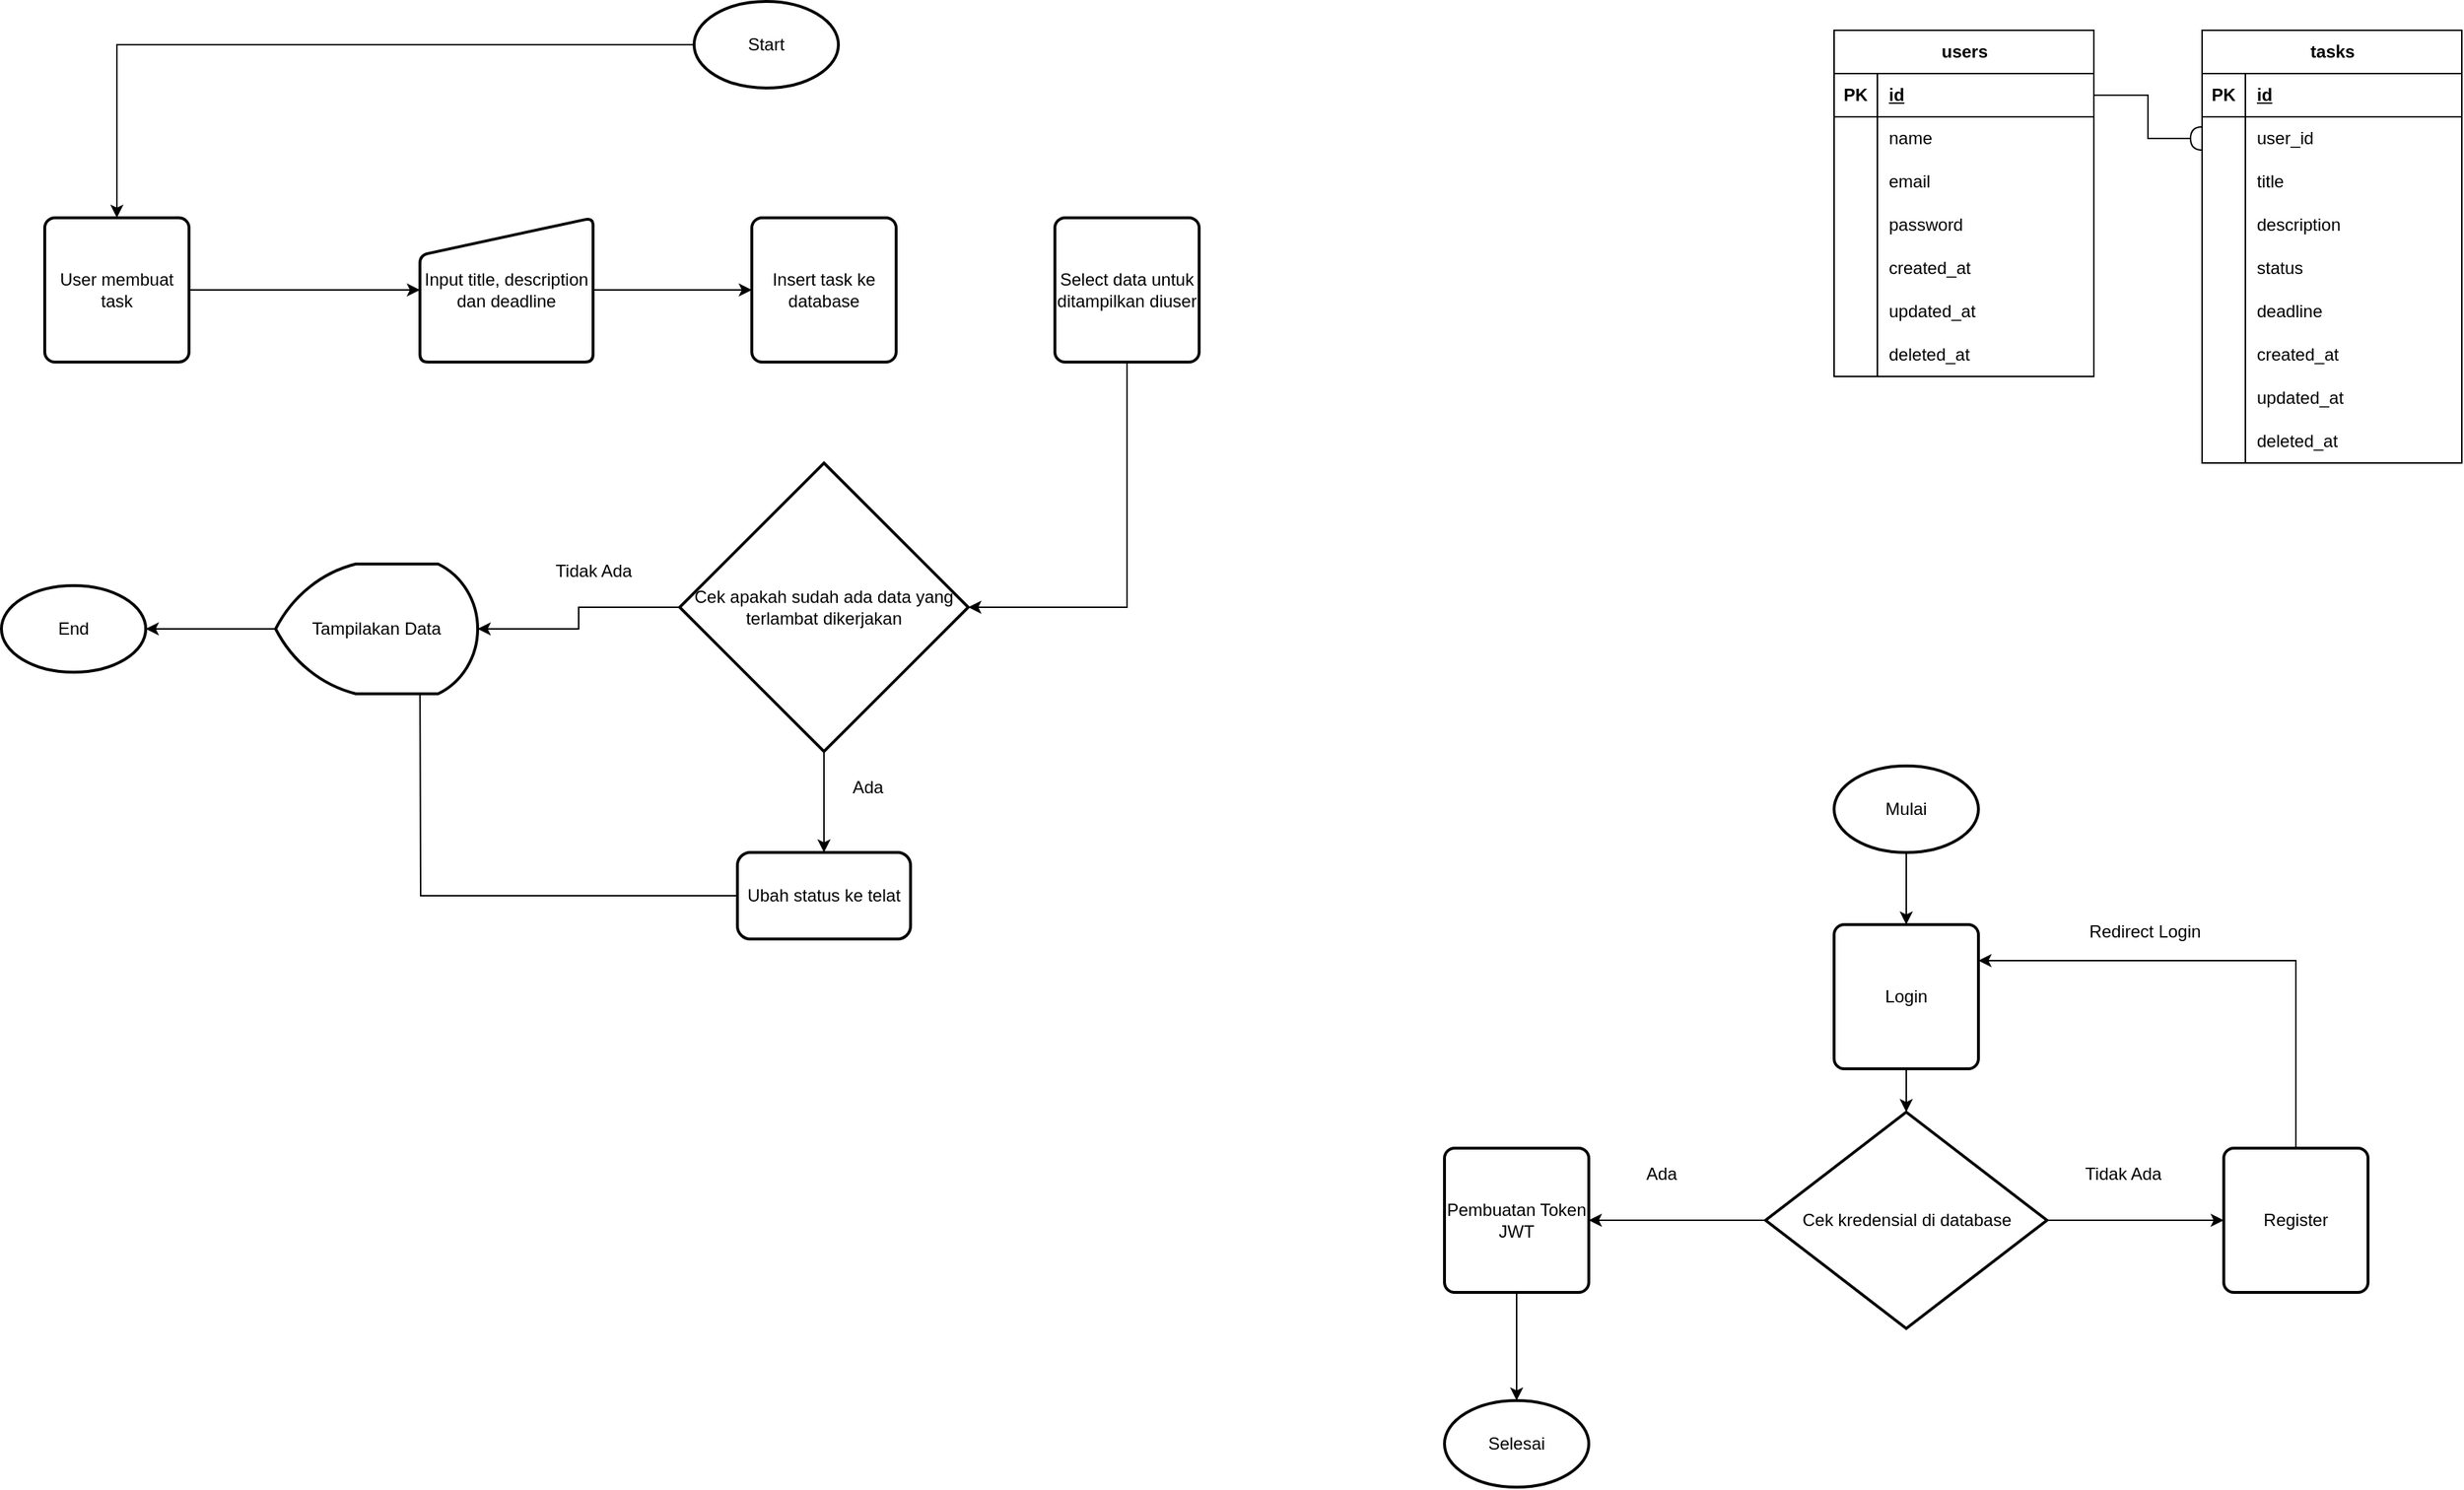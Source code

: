<mxfile version="26.3.0">
  <diagram name="Page-1" id="qlb0VSXB4_Mk3ltE-yyR">
    <mxGraphModel dx="2788" dy="739" grid="1" gridSize="10" guides="1" tooltips="1" connect="1" arrows="1" fold="1" page="1" pageScale="1" pageWidth="850" pageHeight="1100" math="0" shadow="0">
      <root>
        <mxCell id="0" />
        <mxCell id="1" parent="0" />
        <mxCell id="x04HfO-1a3lH_mX1TPH--5" value="users" style="shape=table;startSize=30;container=1;collapsible=1;childLayout=tableLayout;fixedRows=1;rowLines=0;fontStyle=1;align=center;resizeLast=1;html=1;" vertex="1" parent="1">
          <mxGeometry x="170" y="110" width="180" height="240" as="geometry" />
        </mxCell>
        <mxCell id="x04HfO-1a3lH_mX1TPH--6" value="" style="shape=tableRow;horizontal=0;startSize=0;swimlaneHead=0;swimlaneBody=0;fillColor=none;collapsible=0;dropTarget=0;points=[[0,0.5],[1,0.5]];portConstraint=eastwest;top=0;left=0;right=0;bottom=1;" vertex="1" parent="x04HfO-1a3lH_mX1TPH--5">
          <mxGeometry y="30" width="180" height="30" as="geometry" />
        </mxCell>
        <mxCell id="x04HfO-1a3lH_mX1TPH--7" value="PK" style="shape=partialRectangle;connectable=0;fillColor=none;top=0;left=0;bottom=0;right=0;fontStyle=1;overflow=hidden;whiteSpace=wrap;html=1;" vertex="1" parent="x04HfO-1a3lH_mX1TPH--6">
          <mxGeometry width="30" height="30" as="geometry">
            <mxRectangle width="30" height="30" as="alternateBounds" />
          </mxGeometry>
        </mxCell>
        <mxCell id="x04HfO-1a3lH_mX1TPH--8" value="id" style="shape=partialRectangle;connectable=0;fillColor=none;top=0;left=0;bottom=0;right=0;align=left;spacingLeft=6;fontStyle=5;overflow=hidden;whiteSpace=wrap;html=1;" vertex="1" parent="x04HfO-1a3lH_mX1TPH--6">
          <mxGeometry x="30" width="150" height="30" as="geometry">
            <mxRectangle width="150" height="30" as="alternateBounds" />
          </mxGeometry>
        </mxCell>
        <mxCell id="x04HfO-1a3lH_mX1TPH--9" value="" style="shape=tableRow;horizontal=0;startSize=0;swimlaneHead=0;swimlaneBody=0;fillColor=none;collapsible=0;dropTarget=0;points=[[0,0.5],[1,0.5]];portConstraint=eastwest;top=0;left=0;right=0;bottom=0;" vertex="1" parent="x04HfO-1a3lH_mX1TPH--5">
          <mxGeometry y="60" width="180" height="30" as="geometry" />
        </mxCell>
        <mxCell id="x04HfO-1a3lH_mX1TPH--10" value="" style="shape=partialRectangle;connectable=0;fillColor=none;top=0;left=0;bottom=0;right=0;editable=1;overflow=hidden;whiteSpace=wrap;html=1;" vertex="1" parent="x04HfO-1a3lH_mX1TPH--9">
          <mxGeometry width="30" height="30" as="geometry">
            <mxRectangle width="30" height="30" as="alternateBounds" />
          </mxGeometry>
        </mxCell>
        <mxCell id="x04HfO-1a3lH_mX1TPH--11" value="name&lt;span style=&quot;white-space: pre;&quot;&gt;&#x9;&lt;/span&gt;" style="shape=partialRectangle;connectable=0;fillColor=none;top=0;left=0;bottom=0;right=0;align=left;spacingLeft=6;overflow=hidden;whiteSpace=wrap;html=1;" vertex="1" parent="x04HfO-1a3lH_mX1TPH--9">
          <mxGeometry x="30" width="150" height="30" as="geometry">
            <mxRectangle width="150" height="30" as="alternateBounds" />
          </mxGeometry>
        </mxCell>
        <mxCell id="x04HfO-1a3lH_mX1TPH--12" value="" style="shape=tableRow;horizontal=0;startSize=0;swimlaneHead=0;swimlaneBody=0;fillColor=none;collapsible=0;dropTarget=0;points=[[0,0.5],[1,0.5]];portConstraint=eastwest;top=0;left=0;right=0;bottom=0;" vertex="1" parent="x04HfO-1a3lH_mX1TPH--5">
          <mxGeometry y="90" width="180" height="30" as="geometry" />
        </mxCell>
        <mxCell id="x04HfO-1a3lH_mX1TPH--13" value="" style="shape=partialRectangle;connectable=0;fillColor=none;top=0;left=0;bottom=0;right=0;editable=1;overflow=hidden;whiteSpace=wrap;html=1;" vertex="1" parent="x04HfO-1a3lH_mX1TPH--12">
          <mxGeometry width="30" height="30" as="geometry">
            <mxRectangle width="30" height="30" as="alternateBounds" />
          </mxGeometry>
        </mxCell>
        <mxCell id="x04HfO-1a3lH_mX1TPH--14" value="email" style="shape=partialRectangle;connectable=0;fillColor=none;top=0;left=0;bottom=0;right=0;align=left;spacingLeft=6;overflow=hidden;whiteSpace=wrap;html=1;" vertex="1" parent="x04HfO-1a3lH_mX1TPH--12">
          <mxGeometry x="30" width="150" height="30" as="geometry">
            <mxRectangle width="150" height="30" as="alternateBounds" />
          </mxGeometry>
        </mxCell>
        <mxCell id="x04HfO-1a3lH_mX1TPH--15" value="" style="shape=tableRow;horizontal=0;startSize=0;swimlaneHead=0;swimlaneBody=0;fillColor=none;collapsible=0;dropTarget=0;points=[[0,0.5],[1,0.5]];portConstraint=eastwest;top=0;left=0;right=0;bottom=0;" vertex="1" parent="x04HfO-1a3lH_mX1TPH--5">
          <mxGeometry y="120" width="180" height="30" as="geometry" />
        </mxCell>
        <mxCell id="x04HfO-1a3lH_mX1TPH--16" value="" style="shape=partialRectangle;connectable=0;fillColor=none;top=0;left=0;bottom=0;right=0;editable=1;overflow=hidden;whiteSpace=wrap;html=1;" vertex="1" parent="x04HfO-1a3lH_mX1TPH--15">
          <mxGeometry width="30" height="30" as="geometry">
            <mxRectangle width="30" height="30" as="alternateBounds" />
          </mxGeometry>
        </mxCell>
        <mxCell id="x04HfO-1a3lH_mX1TPH--17" value="password" style="shape=partialRectangle;connectable=0;fillColor=none;top=0;left=0;bottom=0;right=0;align=left;spacingLeft=6;overflow=hidden;whiteSpace=wrap;html=1;" vertex="1" parent="x04HfO-1a3lH_mX1TPH--15">
          <mxGeometry x="30" width="150" height="30" as="geometry">
            <mxRectangle width="150" height="30" as="alternateBounds" />
          </mxGeometry>
        </mxCell>
        <mxCell id="x04HfO-1a3lH_mX1TPH--21" style="shape=tableRow;horizontal=0;startSize=0;swimlaneHead=0;swimlaneBody=0;fillColor=none;collapsible=0;dropTarget=0;points=[[0,0.5],[1,0.5]];portConstraint=eastwest;top=0;left=0;right=0;bottom=0;" vertex="1" parent="x04HfO-1a3lH_mX1TPH--5">
          <mxGeometry y="150" width="180" height="30" as="geometry" />
        </mxCell>
        <mxCell id="x04HfO-1a3lH_mX1TPH--22" style="shape=partialRectangle;connectable=0;fillColor=none;top=0;left=0;bottom=0;right=0;editable=1;overflow=hidden;whiteSpace=wrap;html=1;" vertex="1" parent="x04HfO-1a3lH_mX1TPH--21">
          <mxGeometry width="30" height="30" as="geometry">
            <mxRectangle width="30" height="30" as="alternateBounds" />
          </mxGeometry>
        </mxCell>
        <mxCell id="x04HfO-1a3lH_mX1TPH--23" value="created_at" style="shape=partialRectangle;connectable=0;fillColor=none;top=0;left=0;bottom=0;right=0;align=left;spacingLeft=6;overflow=hidden;whiteSpace=wrap;html=1;" vertex="1" parent="x04HfO-1a3lH_mX1TPH--21">
          <mxGeometry x="30" width="150" height="30" as="geometry">
            <mxRectangle width="150" height="30" as="alternateBounds" />
          </mxGeometry>
        </mxCell>
        <mxCell id="x04HfO-1a3lH_mX1TPH--24" style="shape=tableRow;horizontal=0;startSize=0;swimlaneHead=0;swimlaneBody=0;fillColor=none;collapsible=0;dropTarget=0;points=[[0,0.5],[1,0.5]];portConstraint=eastwest;top=0;left=0;right=0;bottom=0;" vertex="1" parent="x04HfO-1a3lH_mX1TPH--5">
          <mxGeometry y="180" width="180" height="30" as="geometry" />
        </mxCell>
        <mxCell id="x04HfO-1a3lH_mX1TPH--25" style="shape=partialRectangle;connectable=0;fillColor=none;top=0;left=0;bottom=0;right=0;editable=1;overflow=hidden;whiteSpace=wrap;html=1;" vertex="1" parent="x04HfO-1a3lH_mX1TPH--24">
          <mxGeometry width="30" height="30" as="geometry">
            <mxRectangle width="30" height="30" as="alternateBounds" />
          </mxGeometry>
        </mxCell>
        <mxCell id="x04HfO-1a3lH_mX1TPH--26" value="updated_at&lt;span style=&quot;white-space: pre;&quot;&gt;&#x9;&lt;/span&gt;" style="shape=partialRectangle;connectable=0;fillColor=none;top=0;left=0;bottom=0;right=0;align=left;spacingLeft=6;overflow=hidden;whiteSpace=wrap;html=1;" vertex="1" parent="x04HfO-1a3lH_mX1TPH--24">
          <mxGeometry x="30" width="150" height="30" as="geometry">
            <mxRectangle width="150" height="30" as="alternateBounds" />
          </mxGeometry>
        </mxCell>
        <mxCell id="x04HfO-1a3lH_mX1TPH--27" style="shape=tableRow;horizontal=0;startSize=0;swimlaneHead=0;swimlaneBody=0;fillColor=none;collapsible=0;dropTarget=0;points=[[0,0.5],[1,0.5]];portConstraint=eastwest;top=0;left=0;right=0;bottom=0;" vertex="1" parent="x04HfO-1a3lH_mX1TPH--5">
          <mxGeometry y="210" width="180" height="30" as="geometry" />
        </mxCell>
        <mxCell id="x04HfO-1a3lH_mX1TPH--28" style="shape=partialRectangle;connectable=0;fillColor=none;top=0;left=0;bottom=0;right=0;editable=1;overflow=hidden;whiteSpace=wrap;html=1;" vertex="1" parent="x04HfO-1a3lH_mX1TPH--27">
          <mxGeometry width="30" height="30" as="geometry">
            <mxRectangle width="30" height="30" as="alternateBounds" />
          </mxGeometry>
        </mxCell>
        <mxCell id="x04HfO-1a3lH_mX1TPH--29" value="deleted_at" style="shape=partialRectangle;connectable=0;fillColor=none;top=0;left=0;bottom=0;right=0;align=left;spacingLeft=6;overflow=hidden;whiteSpace=wrap;html=1;" vertex="1" parent="x04HfO-1a3lH_mX1TPH--27">
          <mxGeometry x="30" width="150" height="30" as="geometry">
            <mxRectangle width="150" height="30" as="alternateBounds" />
          </mxGeometry>
        </mxCell>
        <mxCell id="x04HfO-1a3lH_mX1TPH--30" value="tasks" style="shape=table;startSize=30;container=1;collapsible=1;childLayout=tableLayout;fixedRows=1;rowLines=0;fontStyle=1;align=center;resizeLast=1;html=1;" vertex="1" parent="1">
          <mxGeometry x="425" y="110" width="180" height="300" as="geometry" />
        </mxCell>
        <mxCell id="x04HfO-1a3lH_mX1TPH--31" value="" style="shape=tableRow;horizontal=0;startSize=0;swimlaneHead=0;swimlaneBody=0;fillColor=none;collapsible=0;dropTarget=0;points=[[0,0.5],[1,0.5]];portConstraint=eastwest;top=0;left=0;right=0;bottom=1;" vertex="1" parent="x04HfO-1a3lH_mX1TPH--30">
          <mxGeometry y="30" width="180" height="30" as="geometry" />
        </mxCell>
        <mxCell id="x04HfO-1a3lH_mX1TPH--32" value="PK" style="shape=partialRectangle;connectable=0;fillColor=none;top=0;left=0;bottom=0;right=0;fontStyle=1;overflow=hidden;whiteSpace=wrap;html=1;" vertex="1" parent="x04HfO-1a3lH_mX1TPH--31">
          <mxGeometry width="30" height="30" as="geometry">
            <mxRectangle width="30" height="30" as="alternateBounds" />
          </mxGeometry>
        </mxCell>
        <mxCell id="x04HfO-1a3lH_mX1TPH--33" value="id" style="shape=partialRectangle;connectable=0;fillColor=none;top=0;left=0;bottom=0;right=0;align=left;spacingLeft=6;fontStyle=5;overflow=hidden;whiteSpace=wrap;html=1;" vertex="1" parent="x04HfO-1a3lH_mX1TPH--31">
          <mxGeometry x="30" width="150" height="30" as="geometry">
            <mxRectangle width="150" height="30" as="alternateBounds" />
          </mxGeometry>
        </mxCell>
        <mxCell id="x04HfO-1a3lH_mX1TPH--34" value="" style="shape=tableRow;horizontal=0;startSize=0;swimlaneHead=0;swimlaneBody=0;fillColor=none;collapsible=0;dropTarget=0;points=[[0,0.5],[1,0.5]];portConstraint=eastwest;top=0;left=0;right=0;bottom=0;" vertex="1" parent="x04HfO-1a3lH_mX1TPH--30">
          <mxGeometry y="60" width="180" height="30" as="geometry" />
        </mxCell>
        <mxCell id="x04HfO-1a3lH_mX1TPH--35" value="" style="shape=partialRectangle;connectable=0;fillColor=none;top=0;left=0;bottom=0;right=0;editable=1;overflow=hidden;whiteSpace=wrap;html=1;" vertex="1" parent="x04HfO-1a3lH_mX1TPH--34">
          <mxGeometry width="30" height="30" as="geometry">
            <mxRectangle width="30" height="30" as="alternateBounds" />
          </mxGeometry>
        </mxCell>
        <mxCell id="x04HfO-1a3lH_mX1TPH--36" value="user_id&lt;span style=&quot;white-space: pre;&quot;&gt;&#x9;&lt;/span&gt;" style="shape=partialRectangle;connectable=0;fillColor=none;top=0;left=0;bottom=0;right=0;align=left;spacingLeft=6;overflow=hidden;whiteSpace=wrap;html=1;" vertex="1" parent="x04HfO-1a3lH_mX1TPH--34">
          <mxGeometry x="30" width="150" height="30" as="geometry">
            <mxRectangle width="150" height="30" as="alternateBounds" />
          </mxGeometry>
        </mxCell>
        <mxCell id="x04HfO-1a3lH_mX1TPH--37" value="" style="shape=tableRow;horizontal=0;startSize=0;swimlaneHead=0;swimlaneBody=0;fillColor=none;collapsible=0;dropTarget=0;points=[[0,0.5],[1,0.5]];portConstraint=eastwest;top=0;left=0;right=0;bottom=0;" vertex="1" parent="x04HfO-1a3lH_mX1TPH--30">
          <mxGeometry y="90" width="180" height="30" as="geometry" />
        </mxCell>
        <mxCell id="x04HfO-1a3lH_mX1TPH--38" value="" style="shape=partialRectangle;connectable=0;fillColor=none;top=0;left=0;bottom=0;right=0;editable=1;overflow=hidden;whiteSpace=wrap;html=1;" vertex="1" parent="x04HfO-1a3lH_mX1TPH--37">
          <mxGeometry width="30" height="30" as="geometry">
            <mxRectangle width="30" height="30" as="alternateBounds" />
          </mxGeometry>
        </mxCell>
        <mxCell id="x04HfO-1a3lH_mX1TPH--39" value="title&lt;span style=&quot;white-space: pre;&quot;&gt;&#x9;&lt;/span&gt;" style="shape=partialRectangle;connectable=0;fillColor=none;top=0;left=0;bottom=0;right=0;align=left;spacingLeft=6;overflow=hidden;whiteSpace=wrap;html=1;" vertex="1" parent="x04HfO-1a3lH_mX1TPH--37">
          <mxGeometry x="30" width="150" height="30" as="geometry">
            <mxRectangle width="150" height="30" as="alternateBounds" />
          </mxGeometry>
        </mxCell>
        <mxCell id="x04HfO-1a3lH_mX1TPH--40" value="" style="shape=tableRow;horizontal=0;startSize=0;swimlaneHead=0;swimlaneBody=0;fillColor=none;collapsible=0;dropTarget=0;points=[[0,0.5],[1,0.5]];portConstraint=eastwest;top=0;left=0;right=0;bottom=0;" vertex="1" parent="x04HfO-1a3lH_mX1TPH--30">
          <mxGeometry y="120" width="180" height="30" as="geometry" />
        </mxCell>
        <mxCell id="x04HfO-1a3lH_mX1TPH--41" value="" style="shape=partialRectangle;connectable=0;fillColor=none;top=0;left=0;bottom=0;right=0;editable=1;overflow=hidden;whiteSpace=wrap;html=1;" vertex="1" parent="x04HfO-1a3lH_mX1TPH--40">
          <mxGeometry width="30" height="30" as="geometry">
            <mxRectangle width="30" height="30" as="alternateBounds" />
          </mxGeometry>
        </mxCell>
        <mxCell id="x04HfO-1a3lH_mX1TPH--42" value="&lt;div&gt;description&lt;/div&gt;" style="shape=partialRectangle;connectable=0;fillColor=none;top=0;left=0;bottom=0;right=0;align=left;spacingLeft=6;overflow=hidden;whiteSpace=wrap;html=1;" vertex="1" parent="x04HfO-1a3lH_mX1TPH--40">
          <mxGeometry x="30" width="150" height="30" as="geometry">
            <mxRectangle width="150" height="30" as="alternateBounds" />
          </mxGeometry>
        </mxCell>
        <mxCell id="x04HfO-1a3lH_mX1TPH--43" style="shape=tableRow;horizontal=0;startSize=0;swimlaneHead=0;swimlaneBody=0;fillColor=none;collapsible=0;dropTarget=0;points=[[0,0.5],[1,0.5]];portConstraint=eastwest;top=0;left=0;right=0;bottom=0;" vertex="1" parent="x04HfO-1a3lH_mX1TPH--30">
          <mxGeometry y="150" width="180" height="30" as="geometry" />
        </mxCell>
        <mxCell id="x04HfO-1a3lH_mX1TPH--44" style="shape=partialRectangle;connectable=0;fillColor=none;top=0;left=0;bottom=0;right=0;editable=1;overflow=hidden;whiteSpace=wrap;html=1;" vertex="1" parent="x04HfO-1a3lH_mX1TPH--43">
          <mxGeometry width="30" height="30" as="geometry">
            <mxRectangle width="30" height="30" as="alternateBounds" />
          </mxGeometry>
        </mxCell>
        <mxCell id="x04HfO-1a3lH_mX1TPH--45" value="status&lt;span style=&quot;white-space: pre;&quot;&gt;&#x9;&lt;/span&gt;" style="shape=partialRectangle;connectable=0;fillColor=none;top=0;left=0;bottom=0;right=0;align=left;spacingLeft=6;overflow=hidden;whiteSpace=wrap;html=1;" vertex="1" parent="x04HfO-1a3lH_mX1TPH--43">
          <mxGeometry x="30" width="150" height="30" as="geometry">
            <mxRectangle width="150" height="30" as="alternateBounds" />
          </mxGeometry>
        </mxCell>
        <mxCell id="x04HfO-1a3lH_mX1TPH--46" style="shape=tableRow;horizontal=0;startSize=0;swimlaneHead=0;swimlaneBody=0;fillColor=none;collapsible=0;dropTarget=0;points=[[0,0.5],[1,0.5]];portConstraint=eastwest;top=0;left=0;right=0;bottom=0;" vertex="1" parent="x04HfO-1a3lH_mX1TPH--30">
          <mxGeometry y="180" width="180" height="30" as="geometry" />
        </mxCell>
        <mxCell id="x04HfO-1a3lH_mX1TPH--47" value="" style="shape=partialRectangle;connectable=0;fillColor=none;top=0;left=0;bottom=0;right=0;editable=1;overflow=hidden;whiteSpace=wrap;html=1;" vertex="1" parent="x04HfO-1a3lH_mX1TPH--46">
          <mxGeometry width="30" height="30" as="geometry">
            <mxRectangle width="30" height="30" as="alternateBounds" />
          </mxGeometry>
        </mxCell>
        <mxCell id="x04HfO-1a3lH_mX1TPH--48" value="deadline&lt;span style=&quot;white-space: pre;&quot;&gt;&#x9;&lt;/span&gt;" style="shape=partialRectangle;connectable=0;fillColor=none;top=0;left=0;bottom=0;right=0;align=left;spacingLeft=6;overflow=hidden;whiteSpace=wrap;html=1;" vertex="1" parent="x04HfO-1a3lH_mX1TPH--46">
          <mxGeometry x="30" width="150" height="30" as="geometry">
            <mxRectangle width="150" height="30" as="alternateBounds" />
          </mxGeometry>
        </mxCell>
        <mxCell id="x04HfO-1a3lH_mX1TPH--49" style="shape=tableRow;horizontal=0;startSize=0;swimlaneHead=0;swimlaneBody=0;fillColor=none;collapsible=0;dropTarget=0;points=[[0,0.5],[1,0.5]];portConstraint=eastwest;top=0;left=0;right=0;bottom=0;" vertex="1" parent="x04HfO-1a3lH_mX1TPH--30">
          <mxGeometry y="210" width="180" height="30" as="geometry" />
        </mxCell>
        <mxCell id="x04HfO-1a3lH_mX1TPH--50" style="shape=partialRectangle;connectable=0;fillColor=none;top=0;left=0;bottom=0;right=0;editable=1;overflow=hidden;whiteSpace=wrap;html=1;" vertex="1" parent="x04HfO-1a3lH_mX1TPH--49">
          <mxGeometry width="30" height="30" as="geometry">
            <mxRectangle width="30" height="30" as="alternateBounds" />
          </mxGeometry>
        </mxCell>
        <mxCell id="x04HfO-1a3lH_mX1TPH--51" value="created_at&lt;span style=&quot;white-space: pre;&quot;&gt;&#x9;&lt;/span&gt;" style="shape=partialRectangle;connectable=0;fillColor=none;top=0;left=0;bottom=0;right=0;align=left;spacingLeft=6;overflow=hidden;whiteSpace=wrap;html=1;" vertex="1" parent="x04HfO-1a3lH_mX1TPH--49">
          <mxGeometry x="30" width="150" height="30" as="geometry">
            <mxRectangle width="150" height="30" as="alternateBounds" />
          </mxGeometry>
        </mxCell>
        <mxCell id="x04HfO-1a3lH_mX1TPH--52" style="shape=tableRow;horizontal=0;startSize=0;swimlaneHead=0;swimlaneBody=0;fillColor=none;collapsible=0;dropTarget=0;points=[[0,0.5],[1,0.5]];portConstraint=eastwest;top=0;left=0;right=0;bottom=0;" vertex="1" parent="x04HfO-1a3lH_mX1TPH--30">
          <mxGeometry y="240" width="180" height="30" as="geometry" />
        </mxCell>
        <mxCell id="x04HfO-1a3lH_mX1TPH--53" style="shape=partialRectangle;connectable=0;fillColor=none;top=0;left=0;bottom=0;right=0;editable=1;overflow=hidden;whiteSpace=wrap;html=1;" vertex="1" parent="x04HfO-1a3lH_mX1TPH--52">
          <mxGeometry width="30" height="30" as="geometry">
            <mxRectangle width="30" height="30" as="alternateBounds" />
          </mxGeometry>
        </mxCell>
        <mxCell id="x04HfO-1a3lH_mX1TPH--54" value="updated_at" style="shape=partialRectangle;connectable=0;fillColor=none;top=0;left=0;bottom=0;right=0;align=left;spacingLeft=6;overflow=hidden;whiteSpace=wrap;html=1;" vertex="1" parent="x04HfO-1a3lH_mX1TPH--52">
          <mxGeometry x="30" width="150" height="30" as="geometry">
            <mxRectangle width="150" height="30" as="alternateBounds" />
          </mxGeometry>
        </mxCell>
        <mxCell id="x04HfO-1a3lH_mX1TPH--55" style="shape=tableRow;horizontal=0;startSize=0;swimlaneHead=0;swimlaneBody=0;fillColor=none;collapsible=0;dropTarget=0;points=[[0,0.5],[1,0.5]];portConstraint=eastwest;top=0;left=0;right=0;bottom=0;" vertex="1" parent="x04HfO-1a3lH_mX1TPH--30">
          <mxGeometry y="270" width="180" height="30" as="geometry" />
        </mxCell>
        <mxCell id="x04HfO-1a3lH_mX1TPH--56" style="shape=partialRectangle;connectable=0;fillColor=none;top=0;left=0;bottom=0;right=0;editable=1;overflow=hidden;whiteSpace=wrap;html=1;" vertex="1" parent="x04HfO-1a3lH_mX1TPH--55">
          <mxGeometry width="30" height="30" as="geometry">
            <mxRectangle width="30" height="30" as="alternateBounds" />
          </mxGeometry>
        </mxCell>
        <mxCell id="x04HfO-1a3lH_mX1TPH--57" value="deleted_at" style="shape=partialRectangle;connectable=0;fillColor=none;top=0;left=0;bottom=0;right=0;align=left;spacingLeft=6;overflow=hidden;whiteSpace=wrap;html=1;" vertex="1" parent="x04HfO-1a3lH_mX1TPH--55">
          <mxGeometry x="30" width="150" height="30" as="geometry">
            <mxRectangle width="150" height="30" as="alternateBounds" />
          </mxGeometry>
        </mxCell>
        <mxCell id="x04HfO-1a3lH_mX1TPH--58" style="edgeStyle=orthogonalEdgeStyle;rounded=0;orthogonalLoop=1;jettySize=auto;html=1;entryX=0;entryY=0.5;entryDx=0;entryDy=0;endArrow=halfCircle;endFill=0;" edge="1" parent="1" source="x04HfO-1a3lH_mX1TPH--6" target="x04HfO-1a3lH_mX1TPH--34">
          <mxGeometry relative="1" as="geometry" />
        </mxCell>
        <mxCell id="x04HfO-1a3lH_mX1TPH--62" style="edgeStyle=orthogonalEdgeStyle;rounded=0;orthogonalLoop=1;jettySize=auto;html=1;entryX=0.5;entryY=0;entryDx=0;entryDy=0;" edge="1" parent="1" source="x04HfO-1a3lH_mX1TPH--59" target="x04HfO-1a3lH_mX1TPH--61">
          <mxGeometry relative="1" as="geometry" />
        </mxCell>
        <mxCell id="x04HfO-1a3lH_mX1TPH--59" value="Mulai" style="strokeWidth=2;html=1;shape=mxgraph.flowchart.start_1;whiteSpace=wrap;" vertex="1" parent="1">
          <mxGeometry x="170" y="620" width="100" height="60" as="geometry" />
        </mxCell>
        <mxCell id="x04HfO-1a3lH_mX1TPH--64" style="edgeStyle=orthogonalEdgeStyle;rounded=0;orthogonalLoop=1;jettySize=auto;html=1;" edge="1" parent="1" source="x04HfO-1a3lH_mX1TPH--60" target="x04HfO-1a3lH_mX1TPH--66">
          <mxGeometry relative="1" as="geometry">
            <mxPoint x="440" y="935" as="targetPoint" />
          </mxGeometry>
        </mxCell>
        <mxCell id="x04HfO-1a3lH_mX1TPH--69" style="edgeStyle=orthogonalEdgeStyle;rounded=0;orthogonalLoop=1;jettySize=auto;html=1;" edge="1" parent="1" source="x04HfO-1a3lH_mX1TPH--60" target="x04HfO-1a3lH_mX1TPH--71">
          <mxGeometry relative="1" as="geometry">
            <mxPoint x="-20" y="935" as="targetPoint" />
          </mxGeometry>
        </mxCell>
        <mxCell id="x04HfO-1a3lH_mX1TPH--60" value="Cek kredensial di database" style="strokeWidth=2;html=1;shape=mxgraph.flowchart.decision;whiteSpace=wrap;" vertex="1" parent="1">
          <mxGeometry x="122.5" y="860" width="195" height="150" as="geometry" />
        </mxCell>
        <mxCell id="x04HfO-1a3lH_mX1TPH--61" value="Login" style="rounded=1;whiteSpace=wrap;html=1;absoluteArcSize=1;arcSize=14;strokeWidth=2;" vertex="1" parent="1">
          <mxGeometry x="170" y="730" width="100" height="100" as="geometry" />
        </mxCell>
        <mxCell id="x04HfO-1a3lH_mX1TPH--63" style="edgeStyle=orthogonalEdgeStyle;rounded=0;orthogonalLoop=1;jettySize=auto;html=1;entryX=0.5;entryY=0;entryDx=0;entryDy=0;entryPerimeter=0;" edge="1" parent="1" source="x04HfO-1a3lH_mX1TPH--61" target="x04HfO-1a3lH_mX1TPH--60">
          <mxGeometry relative="1" as="geometry" />
        </mxCell>
        <mxCell id="x04HfO-1a3lH_mX1TPH--65" value="Tidak Ada" style="text;html=1;align=center;verticalAlign=middle;resizable=0;points=[];autosize=1;strokeColor=none;fillColor=none;" vertex="1" parent="1">
          <mxGeometry x="330" y="888" width="80" height="30" as="geometry" />
        </mxCell>
        <mxCell id="x04HfO-1a3lH_mX1TPH--67" style="edgeStyle=orthogonalEdgeStyle;rounded=0;orthogonalLoop=1;jettySize=auto;html=1;entryX=1;entryY=0.25;entryDx=0;entryDy=0;" edge="1" parent="1" source="x04HfO-1a3lH_mX1TPH--66" target="x04HfO-1a3lH_mX1TPH--61">
          <mxGeometry relative="1" as="geometry">
            <mxPoint x="560" y="750" as="targetPoint" />
            <Array as="points">
              <mxPoint x="490" y="755" />
            </Array>
          </mxGeometry>
        </mxCell>
        <mxCell id="x04HfO-1a3lH_mX1TPH--66" value="Register" style="rounded=1;whiteSpace=wrap;html=1;absoluteArcSize=1;arcSize=14;strokeWidth=2;" vertex="1" parent="1">
          <mxGeometry x="440" y="885" width="100" height="100" as="geometry" />
        </mxCell>
        <mxCell id="x04HfO-1a3lH_mX1TPH--68" value="Redirect Login" style="text;html=1;align=center;verticalAlign=middle;resizable=0;points=[];autosize=1;strokeColor=none;fillColor=none;" vertex="1" parent="1">
          <mxGeometry x="335" y="720" width="100" height="30" as="geometry" />
        </mxCell>
        <mxCell id="x04HfO-1a3lH_mX1TPH--70" value="Ada" style="text;html=1;align=center;verticalAlign=middle;resizable=0;points=[];autosize=1;strokeColor=none;fillColor=none;" vertex="1" parent="1">
          <mxGeometry x="30" y="888" width="40" height="30" as="geometry" />
        </mxCell>
        <mxCell id="x04HfO-1a3lH_mX1TPH--71" value="Pembuatan Token JWT" style="rounded=1;whiteSpace=wrap;html=1;absoluteArcSize=1;arcSize=14;strokeWidth=2;" vertex="1" parent="1">
          <mxGeometry x="-100" y="885" width="100" height="100" as="geometry" />
        </mxCell>
        <mxCell id="x04HfO-1a3lH_mX1TPH--72" value="Selesai" style="strokeWidth=2;html=1;shape=mxgraph.flowchart.start_1;whiteSpace=wrap;" vertex="1" parent="1">
          <mxGeometry x="-100" y="1060" width="100" height="60" as="geometry" />
        </mxCell>
        <mxCell id="x04HfO-1a3lH_mX1TPH--73" style="edgeStyle=orthogonalEdgeStyle;rounded=0;orthogonalLoop=1;jettySize=auto;html=1;entryX=0.5;entryY=0;entryDx=0;entryDy=0;entryPerimeter=0;" edge="1" parent="1" source="x04HfO-1a3lH_mX1TPH--71" target="x04HfO-1a3lH_mX1TPH--72">
          <mxGeometry relative="1" as="geometry" />
        </mxCell>
        <mxCell id="x04HfO-1a3lH_mX1TPH--77" value="" style="edgeStyle=orthogonalEdgeStyle;rounded=0;orthogonalLoop=1;jettySize=auto;html=1;" edge="1" parent="1" source="x04HfO-1a3lH_mX1TPH--74" target="x04HfO-1a3lH_mX1TPH--75">
          <mxGeometry relative="1" as="geometry" />
        </mxCell>
        <mxCell id="x04HfO-1a3lH_mX1TPH--74" value="Start" style="strokeWidth=2;html=1;shape=mxgraph.flowchart.start_1;whiteSpace=wrap;" vertex="1" parent="1">
          <mxGeometry x="-620" y="90" width="100" height="60" as="geometry" />
        </mxCell>
        <mxCell id="x04HfO-1a3lH_mX1TPH--78" style="edgeStyle=orthogonalEdgeStyle;rounded=0;orthogonalLoop=1;jettySize=auto;html=1;" edge="1" parent="1" source="x04HfO-1a3lH_mX1TPH--75" target="x04HfO-1a3lH_mX1TPH--76">
          <mxGeometry relative="1" as="geometry" />
        </mxCell>
        <mxCell id="x04HfO-1a3lH_mX1TPH--75" value="User membuat task" style="rounded=1;whiteSpace=wrap;html=1;absoluteArcSize=1;arcSize=14;strokeWidth=2;" vertex="1" parent="1">
          <mxGeometry x="-1070" y="240" width="100" height="100" as="geometry" />
        </mxCell>
        <mxCell id="x04HfO-1a3lH_mX1TPH--80" value="" style="edgeStyle=orthogonalEdgeStyle;rounded=0;orthogonalLoop=1;jettySize=auto;html=1;" edge="1" parent="1" source="x04HfO-1a3lH_mX1TPH--76" target="x04HfO-1a3lH_mX1TPH--79">
          <mxGeometry relative="1" as="geometry" />
        </mxCell>
        <mxCell id="x04HfO-1a3lH_mX1TPH--76" value="Input title, description dan deadline" style="html=1;strokeWidth=2;shape=manualInput;whiteSpace=wrap;rounded=1;size=26;arcSize=11;" vertex="1" parent="1">
          <mxGeometry x="-810" y="240" width="120" height="100" as="geometry" />
        </mxCell>
        <mxCell id="x04HfO-1a3lH_mX1TPH--79" value="Insert task ke database" style="rounded=1;whiteSpace=wrap;html=1;absoluteArcSize=1;arcSize=14;strokeWidth=2;" vertex="1" parent="1">
          <mxGeometry x="-580" y="240" width="100" height="100" as="geometry" />
        </mxCell>
        <mxCell id="x04HfO-1a3lH_mX1TPH--88" value="" style="edgeStyle=orthogonalEdgeStyle;rounded=0;orthogonalLoop=1;jettySize=auto;html=1;" edge="1" parent="1" source="x04HfO-1a3lH_mX1TPH--81" target="x04HfO-1a3lH_mX1TPH--87">
          <mxGeometry relative="1" as="geometry" />
        </mxCell>
        <mxCell id="x04HfO-1a3lH_mX1TPH--99" value="" style="edgeStyle=orthogonalEdgeStyle;rounded=0;orthogonalLoop=1;jettySize=auto;html=1;entryX=1;entryY=0.5;entryDx=0;entryDy=0;entryPerimeter=0;" edge="1" parent="1" source="x04HfO-1a3lH_mX1TPH--81" target="x04HfO-1a3lH_mX1TPH--100">
          <mxGeometry relative="1" as="geometry">
            <mxPoint x="-750" y="510" as="targetPoint" />
          </mxGeometry>
        </mxCell>
        <mxCell id="x04HfO-1a3lH_mX1TPH--81" value="Cek apakah sudah ada data yang terlambat dikerjakan" style="strokeWidth=2;html=1;shape=mxgraph.flowchart.decision;whiteSpace=wrap;" vertex="1" parent="1">
          <mxGeometry x="-630" y="410" width="200" height="200" as="geometry" />
        </mxCell>
        <mxCell id="x04HfO-1a3lH_mX1TPH--95" value="" style="edgeStyle=orthogonalEdgeStyle;rounded=0;orthogonalLoop=1;jettySize=auto;html=1;entryX=1;entryY=0.5;entryDx=0;entryDy=0;entryPerimeter=0;" edge="1" parent="1" source="x04HfO-1a3lH_mX1TPH--82" target="x04HfO-1a3lH_mX1TPH--81">
          <mxGeometry relative="1" as="geometry">
            <mxPoint x="-320" y="420" as="targetPoint" />
            <Array as="points">
              <mxPoint x="-320" y="510" />
            </Array>
          </mxGeometry>
        </mxCell>
        <mxCell id="x04HfO-1a3lH_mX1TPH--82" value="Select data untuk ditampilkan diuser" style="rounded=1;whiteSpace=wrap;html=1;absoluteArcSize=1;arcSize=14;strokeWidth=2;" vertex="1" parent="1">
          <mxGeometry x="-370" y="240" width="100" height="100" as="geometry" />
        </mxCell>
        <mxCell id="x04HfO-1a3lH_mX1TPH--101" style="edgeStyle=orthogonalEdgeStyle;rounded=0;orthogonalLoop=1;jettySize=auto;html=1;" edge="1" parent="1" source="x04HfO-1a3lH_mX1TPH--87">
          <mxGeometry relative="1" as="geometry">
            <mxPoint x="-810" y="550" as="targetPoint" />
          </mxGeometry>
        </mxCell>
        <mxCell id="x04HfO-1a3lH_mX1TPH--87" value="Ubah status ke telat" style="rounded=1;whiteSpace=wrap;html=1;strokeWidth=2;" vertex="1" parent="1">
          <mxGeometry x="-590" y="680" width="120" height="60" as="geometry" />
        </mxCell>
        <mxCell id="x04HfO-1a3lH_mX1TPH--89" value="Tidak Ada" style="text;html=1;align=center;verticalAlign=middle;resizable=0;points=[];autosize=1;strokeColor=none;fillColor=none;" vertex="1" parent="1">
          <mxGeometry x="-730" y="470" width="80" height="30" as="geometry" />
        </mxCell>
        <mxCell id="x04HfO-1a3lH_mX1TPH--90" value="Ada" style="text;html=1;align=center;verticalAlign=middle;resizable=0;points=[];autosize=1;strokeColor=none;fillColor=none;" vertex="1" parent="1">
          <mxGeometry x="-520" y="620" width="40" height="30" as="geometry" />
        </mxCell>
        <mxCell id="x04HfO-1a3lH_mX1TPH--103" value="" style="edgeStyle=orthogonalEdgeStyle;rounded=0;orthogonalLoop=1;jettySize=auto;html=1;" edge="1" parent="1" source="x04HfO-1a3lH_mX1TPH--100" target="x04HfO-1a3lH_mX1TPH--102">
          <mxGeometry relative="1" as="geometry" />
        </mxCell>
        <mxCell id="x04HfO-1a3lH_mX1TPH--100" value="Tampilakan Data" style="strokeWidth=2;html=1;shape=mxgraph.flowchart.display;whiteSpace=wrap;" vertex="1" parent="1">
          <mxGeometry x="-910" y="480" width="140" height="90" as="geometry" />
        </mxCell>
        <mxCell id="x04HfO-1a3lH_mX1TPH--102" value="End" style="strokeWidth=2;html=1;shape=mxgraph.flowchart.start_1;whiteSpace=wrap;" vertex="1" parent="1">
          <mxGeometry x="-1100" y="495" width="100" height="60" as="geometry" />
        </mxCell>
      </root>
    </mxGraphModel>
  </diagram>
</mxfile>
